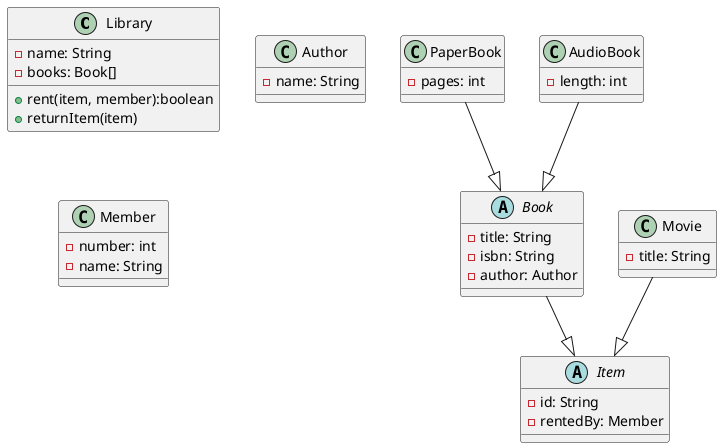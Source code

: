 @startuml

class Library {
    - name: String
    - books: Book[]

    + rent(item, member):boolean
    + returnItem(item)
}

abstract class Item {
    - id: String
    - rentedBy: Member
}

abstract class Book {
    - title: String
    - isbn: String
    - author: Author
}

class PaperBook {
    - pages: int
}

class AudioBook {
    - length: int
}

class Movie {
    - title: String
}

class Author {
    - name: String
}

class Member {
    - number: int
    - name: String
}

Book --|> Item
PaperBook --|> Book
AudioBook --|> Book
Movie --|> Item

@enduml